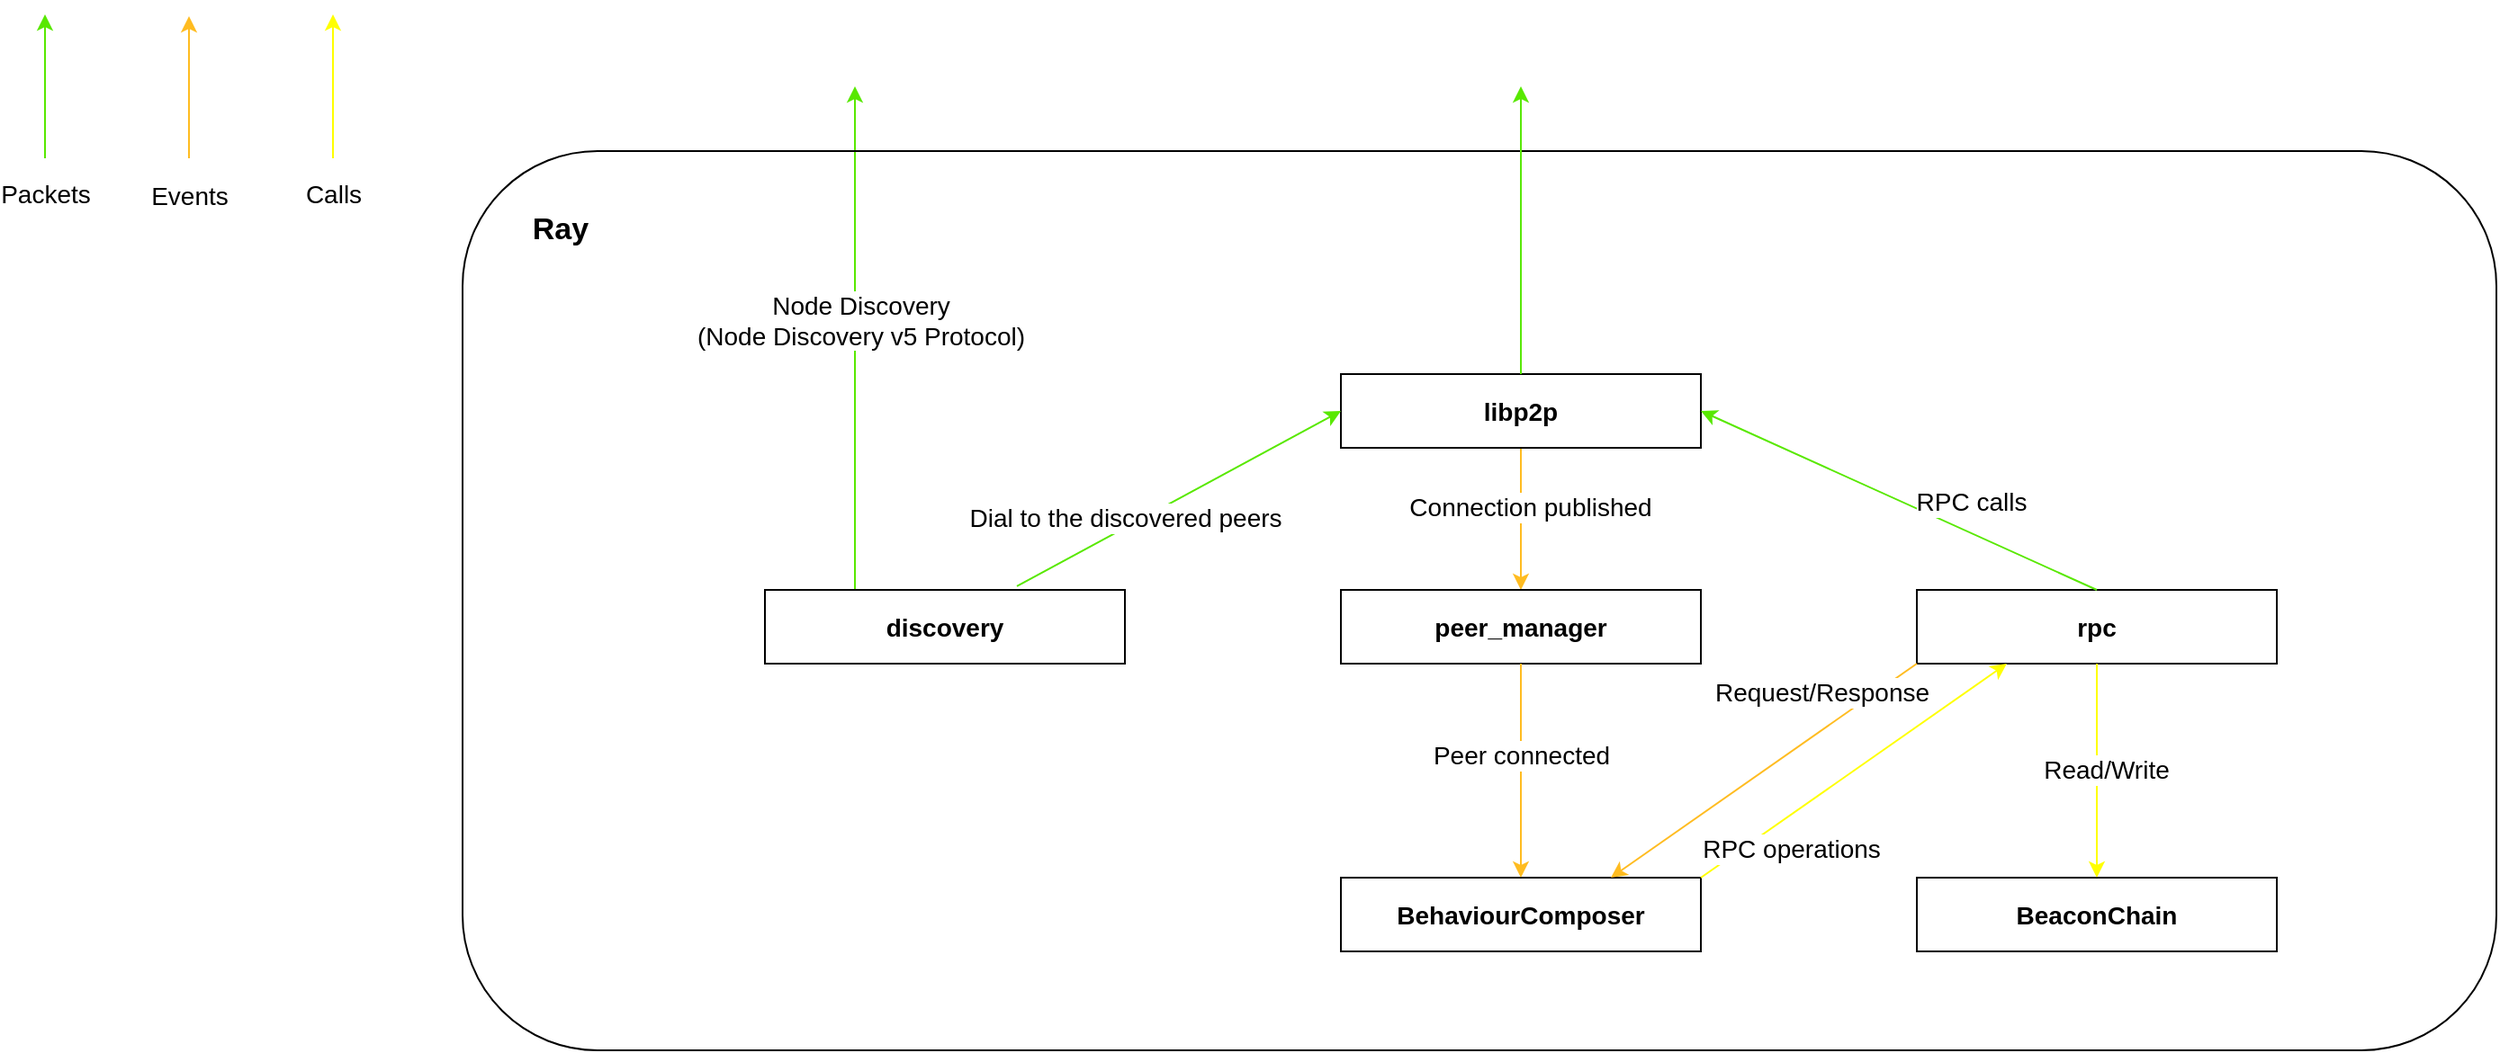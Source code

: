 <mxfile>
    <diagram id="ExdccTZqctQwAvQB16s_" name="Page-1">
        <mxGraphModel dx="3235" dy="2017" grid="0" gridSize="10" guides="1" tooltips="1" connect="1" arrows="1" fold="1" page="0" pageScale="1" pageWidth="827" pageHeight="1169" background="none" math="0" shadow="0">
            <root>
                <mxCell id="0"/>
                <mxCell id="1" parent="0"/>
                <mxCell id="36" value="" style="endArrow=classic;html=1;fontSize=18;fillColor=#60a917;strokeColor=#58E800;exitX=0.25;exitY=0;exitDx=0;exitDy=0;" parent="1" source="104" edge="1">
                    <mxGeometry x="-680" y="-450" width="50" height="50" as="geometry">
                        <mxPoint x="-400" y="-150" as="sourcePoint"/>
                        <mxPoint x="-270" y="-240" as="targetPoint"/>
                    </mxGeometry>
                </mxCell>
                <mxCell id="37" value="Node Discovery&lt;br&gt;(Node Discovery v5 Protocol)" style="edgeLabel;html=1;align=center;verticalAlign=middle;resizable=0;points=[];fontSize=14;" parent="36" vertex="1" connectable="0">
                    <mxGeometry relative="1" as="geometry">
                        <mxPoint x="3" y="-10" as="offset"/>
                    </mxGeometry>
                </mxCell>
                <mxCell id="41" value="" style="endArrow=classic;html=1;fontSize=18;fillColor=#e3c800;strokeColor=#FFBC21;" parent="1" edge="1">
                    <mxGeometry x="-930" y="-1089" width="50" height="50" as="geometry">
                        <mxPoint x="-640" y="-200" as="sourcePoint"/>
                        <mxPoint x="-640" y="-279" as="targetPoint"/>
                    </mxGeometry>
                </mxCell>
                <mxCell id="42" value="Events" style="edgeLabel;html=1;align=center;verticalAlign=middle;resizable=0;points=[];fontSize=14;" parent="41" vertex="1" connectable="0">
                    <mxGeometry relative="1" as="geometry">
                        <mxPoint y="60" as="offset"/>
                    </mxGeometry>
                </mxCell>
                <mxCell id="46" value="" style="endArrow=classic;html=1;fontSize=18;fillColor=#e3c800;strokeColor=#FFBC21;exitX=0.5;exitY=1;exitDx=0;exitDy=0;entryX=0.5;entryY=0;entryDx=0;entryDy=0;" parent="1" source="109" target="105" edge="1">
                    <mxGeometry x="-135" y="-650" width="50" height="50" as="geometry">
                        <mxPoint x="125" y="-10" as="sourcePoint"/>
                        <mxPoint x="485" y="-10" as="targetPoint"/>
                    </mxGeometry>
                </mxCell>
                <mxCell id="47" value="Connection published" style="edgeLabel;html=1;align=center;verticalAlign=middle;resizable=0;points=[];fontSize=14;" parent="46" vertex="1" connectable="0">
                    <mxGeometry relative="1" as="geometry">
                        <mxPoint x="5" y="-7" as="offset"/>
                    </mxGeometry>
                </mxCell>
                <mxCell id="51" value="&lt;span style=&quot;font-size: 12px&quot;&gt;&lt;br&gt;&lt;/span&gt;" style="rounded=1;whiteSpace=wrap;html=1;fontSize=14;fillColor=none;" parent="1" vertex="1">
                    <mxGeometry x="-488" y="-204" width="1130" height="500" as="geometry"/>
                </mxCell>
                <mxCell id="104" value="discovery" style="rounded=0;whiteSpace=wrap;html=1;fontSize=14;fontStyle=1" parent="1" vertex="1">
                    <mxGeometry x="-320" y="40" width="200" height="41" as="geometry"/>
                </mxCell>
                <mxCell id="105" value="peer_manager" style="rounded=0;whiteSpace=wrap;html=1;fontSize=14;fontStyle=1" parent="1" vertex="1">
                    <mxGeometry y="40" width="200" height="41" as="geometry"/>
                </mxCell>
                <mxCell id="106" value="rpc" style="rounded=0;whiteSpace=wrap;html=1;fontSize=14;fontStyle=1" parent="1" vertex="1">
                    <mxGeometry x="320" y="40" width="200" height="41" as="geometry"/>
                </mxCell>
                <mxCell id="107" value="BehaviourComposer" style="rounded=0;whiteSpace=wrap;html=1;fontSize=14;fontStyle=1" parent="1" vertex="1">
                    <mxGeometry y="200" width="200" height="41" as="geometry"/>
                </mxCell>
                <mxCell id="108" value="BeaconChain" style="rounded=0;whiteSpace=wrap;html=1;fontSize=14;fontStyle=1" parent="1" vertex="1">
                    <mxGeometry x="320" y="200" width="200" height="41" as="geometry"/>
                </mxCell>
                <mxCell id="109" value="libp2p" style="rounded=0;whiteSpace=wrap;html=1;fontSize=14;fontStyle=1" parent="1" vertex="1">
                    <mxGeometry y="-80" width="200" height="41" as="geometry"/>
                </mxCell>
                <mxCell id="112" value="" style="endArrow=classic;html=1;fontSize=18;fillColor=#60a917;strokeColor=#58E800;exitX=0.7;exitY=-0.049;exitDx=0;exitDy=0;entryX=0;entryY=0.5;entryDx=0;entryDy=0;exitPerimeter=0;" parent="1" source="104" target="109" edge="1">
                    <mxGeometry x="-470" y="-510" width="50" height="50" as="geometry">
                        <mxPoint x="-60" y="-20" as="sourcePoint"/>
                        <mxPoint x="-60" y="-300" as="targetPoint"/>
                    </mxGeometry>
                </mxCell>
                <mxCell id="113" value="Dial to the discovered peers" style="edgeLabel;html=1;align=center;verticalAlign=middle;resizable=0;points=[];fontSize=14;" parent="112" vertex="1" connectable="0">
                    <mxGeometry relative="1" as="geometry">
                        <mxPoint x="-30" y="11" as="offset"/>
                    </mxGeometry>
                </mxCell>
                <mxCell id="114" value="" style="endArrow=classic;html=1;fontSize=18;fillColor=#60a917;strokeColor=#58E800;exitX=0.25;exitY=0;exitDx=0;exitDy=0;" parent="1" edge="1">
                    <mxGeometry x="-1130" y="-690" width="50" height="50" as="geometry">
                        <mxPoint x="-720" y="-200" as="sourcePoint"/>
                        <mxPoint x="-720" y="-280" as="targetPoint"/>
                    </mxGeometry>
                </mxCell>
                <mxCell id="115" value="Packets" style="edgeLabel;html=1;align=center;verticalAlign=middle;resizable=0;points=[];fontSize=14;" parent="114" vertex="1" connectable="0">
                    <mxGeometry relative="1" as="geometry">
                        <mxPoint y="60" as="offset"/>
                    </mxGeometry>
                </mxCell>
                <mxCell id="116" value="" style="endArrow=classic;html=1;fontSize=18;fillColor=#e3c800;strokeColor=#FFBC21;exitX=0.5;exitY=1;exitDx=0;exitDy=0;entryX=0.5;entryY=0;entryDx=0;entryDy=0;" parent="1" source="105" target="107" edge="1">
                    <mxGeometry x="-285" y="360" width="50" height="50" as="geometry">
                        <mxPoint x="345" y="730" as="sourcePoint"/>
                        <mxPoint x="-15" y="730" as="targetPoint"/>
                    </mxGeometry>
                </mxCell>
                <mxCell id="117" value="Peer connected" style="edgeLabel;html=1;align=center;verticalAlign=middle;resizable=0;points=[];fontSize=14;" parent="116" vertex="1" connectable="0">
                    <mxGeometry relative="1" as="geometry">
                        <mxPoint y="-9" as="offset"/>
                    </mxGeometry>
                </mxCell>
                <mxCell id="118" value="" style="endArrow=classic;html=1;fontSize=18;strokeColor=#FFFF00;" parent="1" edge="1">
                    <mxGeometry x="-460" y="-710" width="50" height="50" as="geometry">
                        <mxPoint x="-560" y="-200" as="sourcePoint"/>
                        <mxPoint x="-560" y="-280" as="targetPoint"/>
                    </mxGeometry>
                </mxCell>
                <mxCell id="119" value="Calls" style="edgeLabel;html=1;align=center;verticalAlign=middle;resizable=0;points=[];fontSize=14;" parent="118" vertex="1" connectable="0">
                    <mxGeometry relative="1" as="geometry">
                        <mxPoint y="60" as="offset"/>
                    </mxGeometry>
                </mxCell>
                <mxCell id="120" value="" style="endArrow=classic;html=1;fontSize=18;strokeColor=#FFFF00;entryX=0.25;entryY=1;entryDx=0;entryDy=0;exitX=1;exitY=0;exitDx=0;exitDy=0;" parent="1" source="107" target="106" edge="1">
                    <mxGeometry x="350" y="-290" width="50" height="50" as="geometry">
                        <mxPoint x="250" y="220" as="sourcePoint"/>
                        <mxPoint x="250" y="140" as="targetPoint"/>
                    </mxGeometry>
                </mxCell>
                <mxCell id="130" value="RPC operations" style="edgeLabel;html=1;align=center;verticalAlign=middle;resizable=0;points=[];fontSize=14;" vertex="1" connectable="0" parent="120">
                    <mxGeometry relative="1" as="geometry">
                        <mxPoint x="-35" y="43" as="offset"/>
                    </mxGeometry>
                </mxCell>
                <mxCell id="122" value="" style="endArrow=classic;html=1;fontSize=18;fillColor=#60a917;strokeColor=#58E800;exitX=0.5;exitY=0;exitDx=0;exitDy=0;entryX=1;entryY=0.5;entryDx=0;entryDy=0;" parent="1" source="106" target="109" edge="1">
                    <mxGeometry x="-460" y="-500" width="50" height="50" as="geometry">
                        <mxPoint x="-170" y="47.991" as="sourcePoint"/>
                        <mxPoint x="10" y="-49.5" as="targetPoint"/>
                    </mxGeometry>
                </mxCell>
                <mxCell id="123" value="RPC calls" style="edgeLabel;html=1;align=center;verticalAlign=middle;resizable=0;points=[];fontSize=14;" parent="122" vertex="1" connectable="0">
                    <mxGeometry relative="1" as="geometry">
                        <mxPoint x="40" as="offset"/>
                    </mxGeometry>
                </mxCell>
                <mxCell id="124" value="" style="endArrow=classic;html=1;fontSize=18;fillColor=#60a917;strokeColor=#58E800;exitX=0.5;exitY=0;exitDx=0;exitDy=0;" parent="1" source="109" edge="1">
                    <mxGeometry x="-450" y="-490" width="50" height="50" as="geometry">
                        <mxPoint x="430" y="50" as="sourcePoint"/>
                        <mxPoint x="100" y="-240" as="targetPoint"/>
                    </mxGeometry>
                </mxCell>
                <mxCell id="126" value="" style="endArrow=classic;html=1;fontSize=18;strokeColor=#FFFF00;entryX=0.5;entryY=0;entryDx=0;entryDy=0;exitX=0.5;exitY=1;exitDx=0;exitDy=0;" parent="1" source="106" target="108" edge="1">
                    <mxGeometry x="360" y="-280" width="50" height="50" as="geometry">
                        <mxPoint x="173" y="205.49" as="sourcePoint"/>
                        <mxPoint x="368" y="92.517" as="targetPoint"/>
                    </mxGeometry>
                </mxCell>
                <mxCell id="128" value="Read/Write" style="edgeLabel;html=1;align=center;verticalAlign=middle;resizable=0;points=[];fontSize=14;" parent="1" vertex="1" connectable="0">
                    <mxGeometry x="425" y="140" as="geometry"/>
                </mxCell>
                <mxCell id="129" value="Ray" style="text;html=1;align=center;verticalAlign=middle;resizable=0;points=[];autosize=1;strokeColor=none;fillColor=none;fontSize=17;fontStyle=1" parent="1" vertex="1">
                    <mxGeometry x="-455" y="-172" width="41" height="24" as="geometry"/>
                </mxCell>
                <mxCell id="131" value="" style="endArrow=classic;html=1;fontSize=18;fillColor=#e3c800;strokeColor=#FFBC21;exitX=0;exitY=1;exitDx=0;exitDy=0;entryX=0.75;entryY=0;entryDx=0;entryDy=0;" edge="1" parent="1" source="106" target="107">
                    <mxGeometry x="-275" y="370" width="50" height="50" as="geometry">
                        <mxPoint x="110" y="91" as="sourcePoint"/>
                        <mxPoint x="110" y="210" as="targetPoint"/>
                    </mxGeometry>
                </mxCell>
                <mxCell id="132" value="Request/Response" style="edgeLabel;html=1;align=center;verticalAlign=middle;resizable=0;points=[];fontSize=14;" vertex="1" connectable="0" parent="131">
                    <mxGeometry relative="1" as="geometry">
                        <mxPoint x="32" y="-44" as="offset"/>
                    </mxGeometry>
                </mxCell>
            </root>
        </mxGraphModel>
    </diagram>
</mxfile>